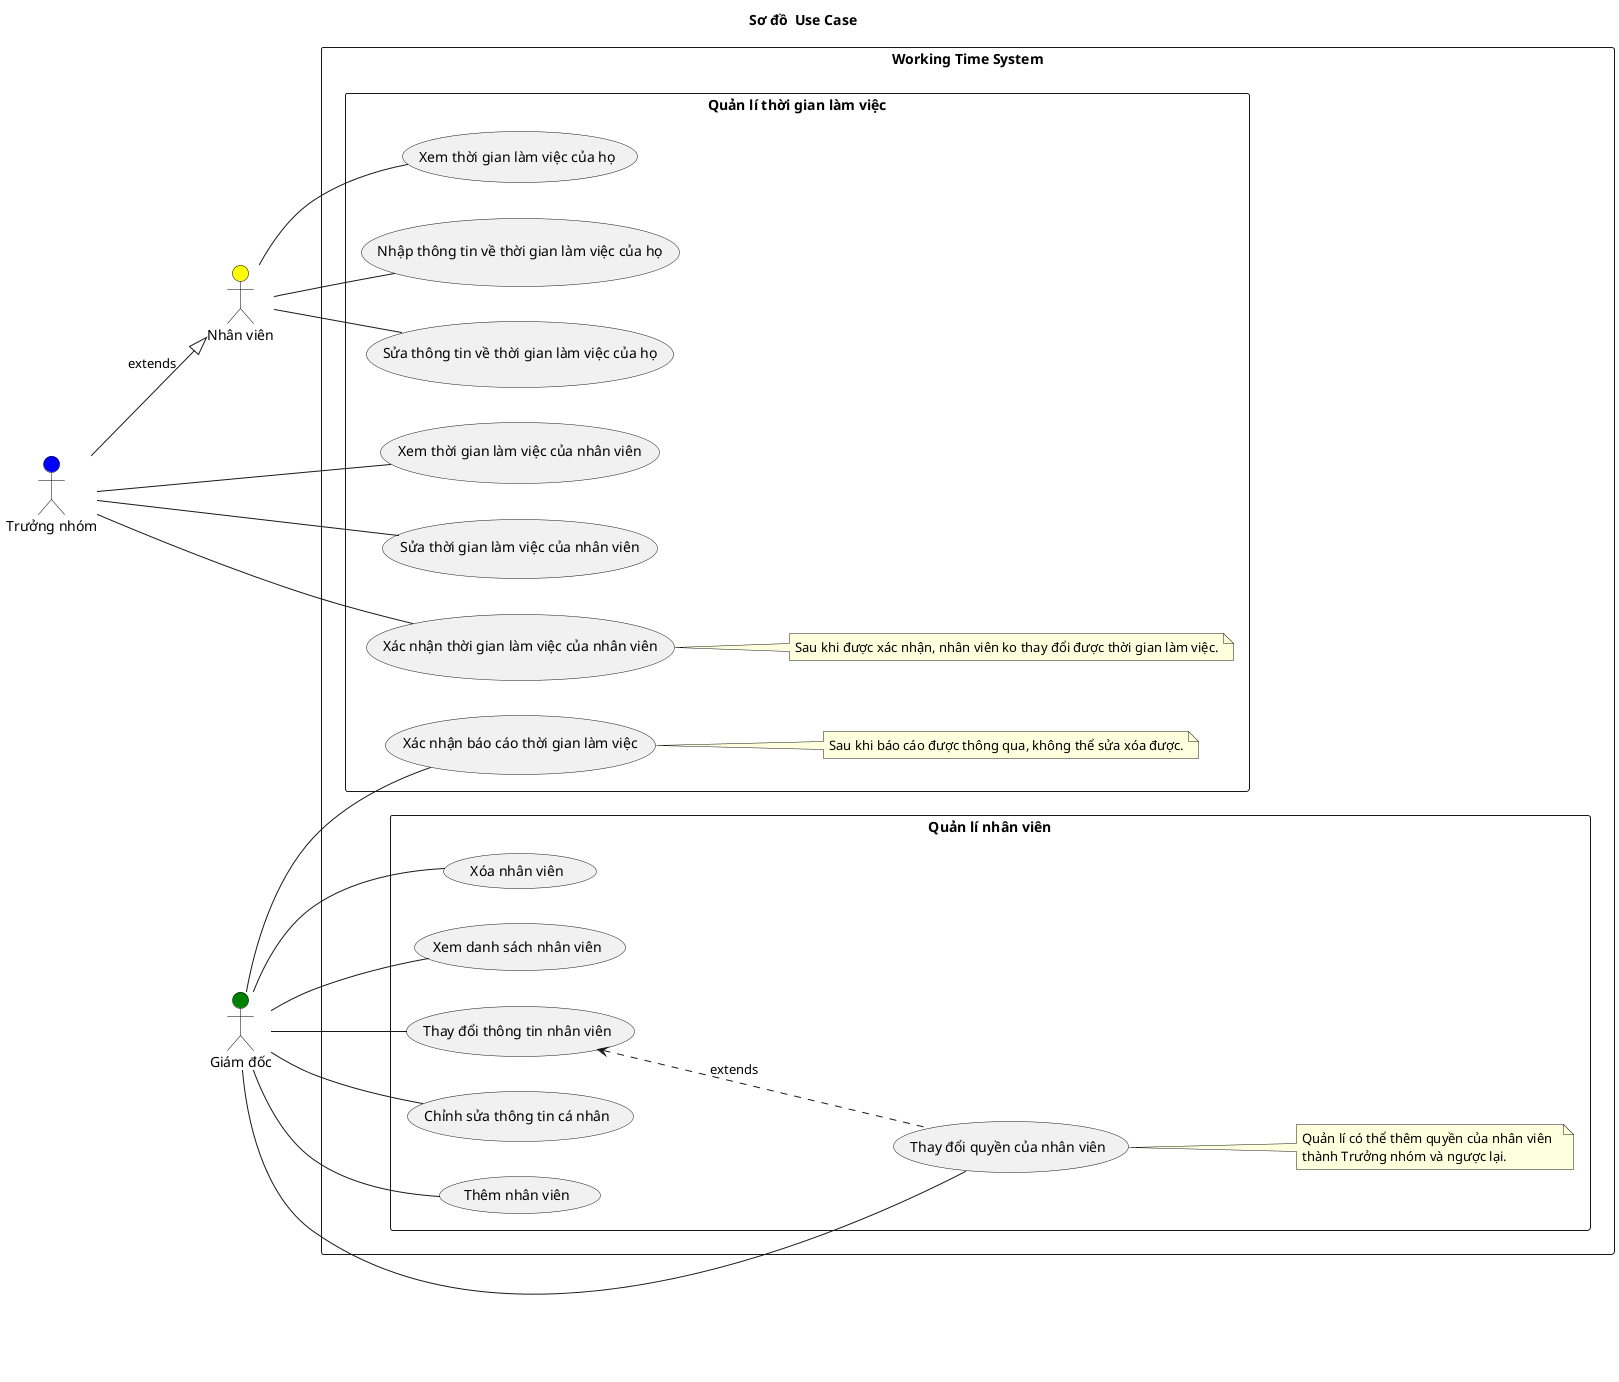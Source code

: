@startuml

left to right direction

skinparam actor {
    BorderColor black
    
}

title  Sơ đồ  Use Case  

:Giám đốc: as Manager #green
:Nhân viên: as Member  #yellow
:Trưởng nhóm: as Leader #blue

Member <|-up- Leader : extends

rectangle "Working Time System"  {
    rectangle "Quản lí nhân viên" {
    Manager -- (Thêm nhân viên)
    Manager -- (Xóa nhân viên)
    Manager -- (Xem danh sách nhân viên)
    Manager -- (Thay đổi thông tin nhân viên)
    Manager -- (Thay đổi quyền của nhân viên) 
    note right of (Thay đổi quyền của nhân viên) 
        Quản lí có thể thêm quyền của nhân viên  
        thành Trưởng nhóm và ngược lại.
    end note
    (Thay đổi thông tin nhân viên) <.. (Thay đổi quyền của nhân viên) : extends


    Manager -- (Chỉnh sửa thông tin cá nhân)


    }

    rectangle "Quản lí thời gian làm việc" {
    Manager -- (Xác nhận báo cáo thời gian làm việc)
    note right of (Xác nhận báo cáo thời gian làm việc)
        Sau khi báo cáo được thông qua, không thể sửa xóa được.
    end note

    Member -- (Nhập thông tin về thời gian làm việc của họ)
    Member -- (Sửa thông tin về thời gian làm việc của họ)
    Member -- (Xem thời gian làm việc của họ)

    Leader -- (Xem thời gian làm việc của nhân viên)
    Leader -- (Sửa thời gian làm việc của nhân viên)
    Leader -- (Xác nhận thời gian làm việc của nhân viên)
    note right of (Xác nhận thời gian làm việc của nhân viên)
        Sau khi được xác nhận, nhân viên ko thay đổi được thời gian làm việc.
    end note
    }
}
@enduml
